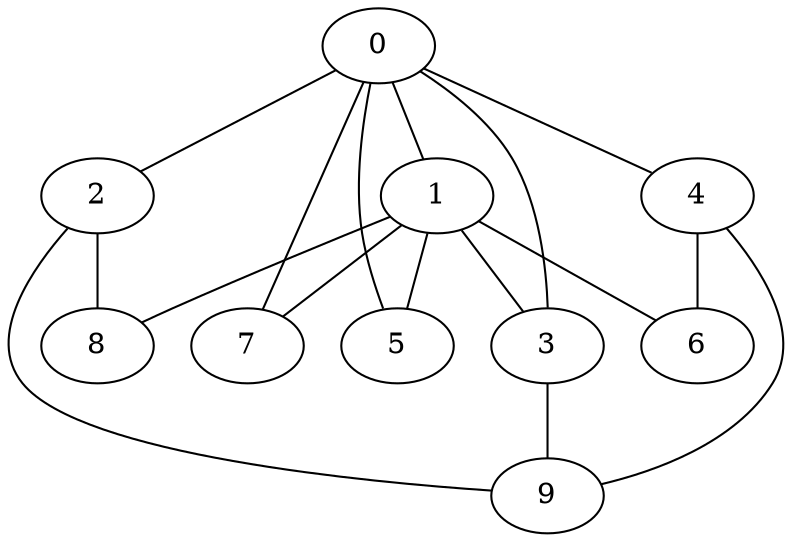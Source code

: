 
graph graphname {
    0 -- 1
0 -- 2
0 -- 3
0 -- 4
0 -- 7
0 -- 5
1 -- 8
1 -- 5
1 -- 6
1 -- 7
1 -- 3
2 -- 9
2 -- 8
3 -- 9
4 -- 9
4 -- 6

}
